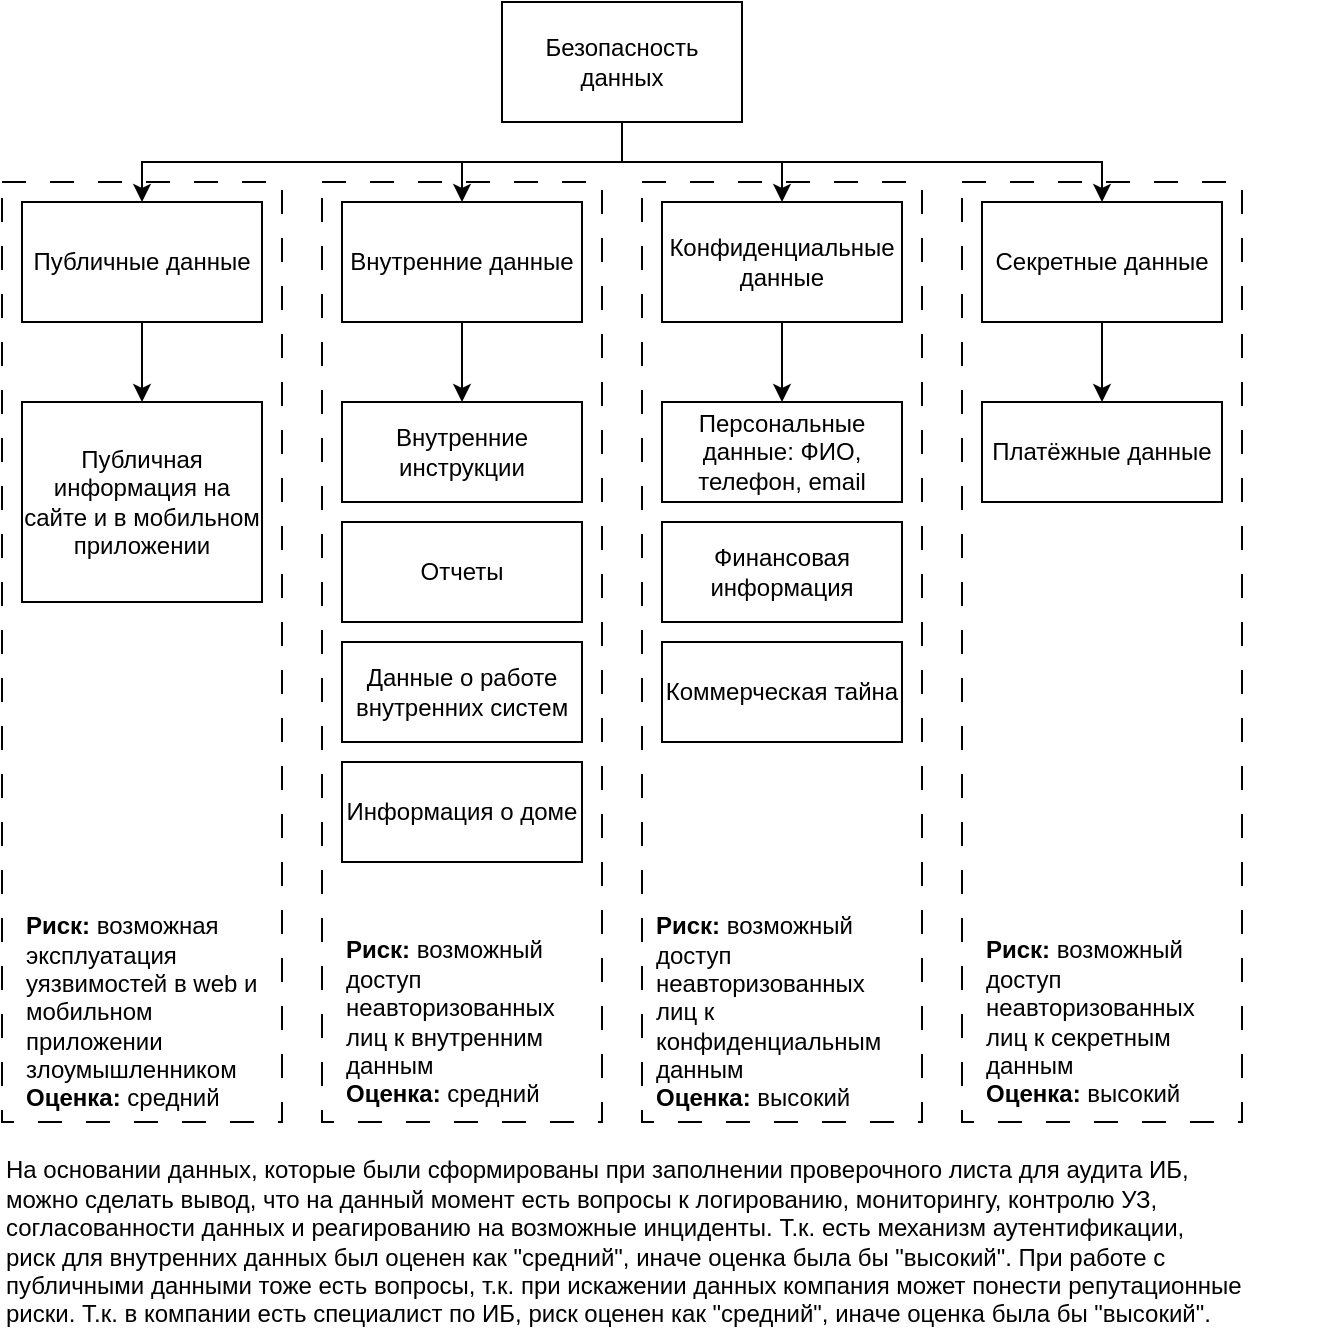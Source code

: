 <mxfile version="28.2.4">
  <diagram name="Страница — 1" id="Tm6Uwra6ATpVqjObu36u">
    <mxGraphModel dx="1018" dy="602" grid="1" gridSize="10" guides="1" tooltips="1" connect="1" arrows="1" fold="1" page="1" pageScale="1" pageWidth="827" pageHeight="1169" math="0" shadow="0">
      <root>
        <mxCell id="0" />
        <mxCell id="1" parent="0" />
        <mxCell id="Wkr7ajujJ7xBLL1ETX_1-33" value="" style="rounded=0;whiteSpace=wrap;html=1;dashed=1;dashPattern=12 12;" vertex="1" parent="1">
          <mxGeometry x="550" y="350" width="140" height="470" as="geometry" />
        </mxCell>
        <mxCell id="Wkr7ajujJ7xBLL1ETX_1-29" value="" style="rounded=0;whiteSpace=wrap;html=1;dashed=1;dashPattern=12 12;" vertex="1" parent="1">
          <mxGeometry x="390" y="350" width="140" height="470" as="geometry" />
        </mxCell>
        <mxCell id="Wkr7ajujJ7xBLL1ETX_1-27" value="" style="rounded=0;whiteSpace=wrap;html=1;dashed=1;dashPattern=12 12;" vertex="1" parent="1">
          <mxGeometry x="230" y="350" width="140" height="470" as="geometry" />
        </mxCell>
        <mxCell id="Wkr7ajujJ7xBLL1ETX_1-25" value="" style="rounded=0;whiteSpace=wrap;html=1;dashed=1;dashPattern=12 12;" vertex="1" parent="1">
          <mxGeometry x="70" y="350" width="140" height="470" as="geometry" />
        </mxCell>
        <mxCell id="Wkr7ajujJ7xBLL1ETX_1-7" style="edgeStyle=orthogonalEdgeStyle;rounded=0;orthogonalLoop=1;jettySize=auto;html=1;exitX=0.5;exitY=1;exitDx=0;exitDy=0;entryX=0.5;entryY=0;entryDx=0;entryDy=0;" edge="1" parent="1" source="Wkr7ajujJ7xBLL1ETX_1-1" target="Wkr7ajujJ7xBLL1ETX_1-2">
          <mxGeometry relative="1" as="geometry" />
        </mxCell>
        <mxCell id="Wkr7ajujJ7xBLL1ETX_1-8" style="edgeStyle=orthogonalEdgeStyle;rounded=0;orthogonalLoop=1;jettySize=auto;html=1;exitX=0.5;exitY=1;exitDx=0;exitDy=0;entryX=0.5;entryY=0;entryDx=0;entryDy=0;" edge="1" parent="1" source="Wkr7ajujJ7xBLL1ETX_1-1" target="Wkr7ajujJ7xBLL1ETX_1-3">
          <mxGeometry relative="1" as="geometry" />
        </mxCell>
        <mxCell id="Wkr7ajujJ7xBLL1ETX_1-9" style="edgeStyle=orthogonalEdgeStyle;rounded=0;orthogonalLoop=1;jettySize=auto;html=1;exitX=0.5;exitY=1;exitDx=0;exitDy=0;entryX=0.5;entryY=0;entryDx=0;entryDy=0;" edge="1" parent="1" source="Wkr7ajujJ7xBLL1ETX_1-1" target="Wkr7ajujJ7xBLL1ETX_1-4">
          <mxGeometry relative="1" as="geometry" />
        </mxCell>
        <mxCell id="Wkr7ajujJ7xBLL1ETX_1-10" style="edgeStyle=orthogonalEdgeStyle;rounded=0;orthogonalLoop=1;jettySize=auto;html=1;exitX=0.5;exitY=1;exitDx=0;exitDy=0;entryX=0.5;entryY=0;entryDx=0;entryDy=0;" edge="1" parent="1" source="Wkr7ajujJ7xBLL1ETX_1-1" target="Wkr7ajujJ7xBLL1ETX_1-5">
          <mxGeometry relative="1" as="geometry" />
        </mxCell>
        <mxCell id="Wkr7ajujJ7xBLL1ETX_1-1" value="Безопасность данных" style="rounded=0;whiteSpace=wrap;html=1;" vertex="1" parent="1">
          <mxGeometry x="320" y="260" width="120" height="60" as="geometry" />
        </mxCell>
        <mxCell id="Wkr7ajujJ7xBLL1ETX_1-13" style="edgeStyle=orthogonalEdgeStyle;rounded=0;orthogonalLoop=1;jettySize=auto;html=1;exitX=0.5;exitY=1;exitDx=0;exitDy=0;entryX=0.5;entryY=0;entryDx=0;entryDy=0;" edge="1" parent="1" source="Wkr7ajujJ7xBLL1ETX_1-2" target="Wkr7ajujJ7xBLL1ETX_1-12">
          <mxGeometry relative="1" as="geometry" />
        </mxCell>
        <mxCell id="Wkr7ajujJ7xBLL1ETX_1-2" value="Публичные данные" style="rounded=0;whiteSpace=wrap;html=1;" vertex="1" parent="1">
          <mxGeometry x="80" y="360" width="120" height="60" as="geometry" />
        </mxCell>
        <mxCell id="Wkr7ajujJ7xBLL1ETX_1-17" style="edgeStyle=orthogonalEdgeStyle;rounded=0;orthogonalLoop=1;jettySize=auto;html=1;exitX=0.5;exitY=1;exitDx=0;exitDy=0;entryX=0.5;entryY=0;entryDx=0;entryDy=0;" edge="1" parent="1" source="Wkr7ajujJ7xBLL1ETX_1-3" target="Wkr7ajujJ7xBLL1ETX_1-14">
          <mxGeometry relative="1" as="geometry" />
        </mxCell>
        <mxCell id="Wkr7ajujJ7xBLL1ETX_1-3" value="Внутренние данные" style="rounded=0;whiteSpace=wrap;html=1;" vertex="1" parent="1">
          <mxGeometry x="240" y="360" width="120" height="60" as="geometry" />
        </mxCell>
        <mxCell id="Wkr7ajujJ7xBLL1ETX_1-19" style="edgeStyle=orthogonalEdgeStyle;rounded=0;orthogonalLoop=1;jettySize=auto;html=1;exitX=0.5;exitY=1;exitDx=0;exitDy=0;entryX=0.5;entryY=0;entryDx=0;entryDy=0;" edge="1" parent="1" source="Wkr7ajujJ7xBLL1ETX_1-4" target="Wkr7ajujJ7xBLL1ETX_1-18">
          <mxGeometry relative="1" as="geometry" />
        </mxCell>
        <mxCell id="Wkr7ajujJ7xBLL1ETX_1-4" value="Конфиденциальные данные" style="rounded=0;whiteSpace=wrap;html=1;" vertex="1" parent="1">
          <mxGeometry x="400" y="360" width="120" height="60" as="geometry" />
        </mxCell>
        <mxCell id="Wkr7ajujJ7xBLL1ETX_1-23" style="edgeStyle=orthogonalEdgeStyle;rounded=0;orthogonalLoop=1;jettySize=auto;html=1;exitX=0.5;exitY=1;exitDx=0;exitDy=0;entryX=0.5;entryY=0;entryDx=0;entryDy=0;" edge="1" parent="1" source="Wkr7ajujJ7xBLL1ETX_1-5" target="Wkr7ajujJ7xBLL1ETX_1-22">
          <mxGeometry relative="1" as="geometry" />
        </mxCell>
        <mxCell id="Wkr7ajujJ7xBLL1ETX_1-5" value="Секретные данные" style="rounded=0;whiteSpace=wrap;html=1;" vertex="1" parent="1">
          <mxGeometry x="560" y="360" width="120" height="60" as="geometry" />
        </mxCell>
        <mxCell id="Wkr7ajujJ7xBLL1ETX_1-12" value="Публичная информация на сайте и в мобильном приложении" style="rounded=0;whiteSpace=wrap;html=1;" vertex="1" parent="1">
          <mxGeometry x="80" y="460" width="120" height="100" as="geometry" />
        </mxCell>
        <mxCell id="Wkr7ajujJ7xBLL1ETX_1-14" value="Внутренние инструкции" style="rounded=0;whiteSpace=wrap;html=1;" vertex="1" parent="1">
          <mxGeometry x="240" y="460" width="120" height="50" as="geometry" />
        </mxCell>
        <mxCell id="Wkr7ajujJ7xBLL1ETX_1-15" value="Отчеты" style="rounded=0;whiteSpace=wrap;html=1;" vertex="1" parent="1">
          <mxGeometry x="240" y="520" width="120" height="50" as="geometry" />
        </mxCell>
        <mxCell id="Wkr7ajujJ7xBLL1ETX_1-16" value="Данные о работе внутренних систем" style="rounded=0;whiteSpace=wrap;html=1;" vertex="1" parent="1">
          <mxGeometry x="240" y="580" width="120" height="50" as="geometry" />
        </mxCell>
        <mxCell id="Wkr7ajujJ7xBLL1ETX_1-18" value="Персональные данные: ФИО, телефон, email" style="rounded=0;whiteSpace=wrap;html=1;" vertex="1" parent="1">
          <mxGeometry x="400" y="460" width="120" height="50" as="geometry" />
        </mxCell>
        <mxCell id="Wkr7ajujJ7xBLL1ETX_1-20" value="Финансовая информация" style="rounded=0;whiteSpace=wrap;html=1;" vertex="1" parent="1">
          <mxGeometry x="400" y="520" width="120" height="50" as="geometry" />
        </mxCell>
        <mxCell id="Wkr7ajujJ7xBLL1ETX_1-21" value="Коммерческая тайна" style="rounded=0;whiteSpace=wrap;html=1;" vertex="1" parent="1">
          <mxGeometry x="400" y="580" width="120" height="50" as="geometry" />
        </mxCell>
        <mxCell id="Wkr7ajujJ7xBLL1ETX_1-22" value="Платёжные данные" style="rounded=0;whiteSpace=wrap;html=1;" vertex="1" parent="1">
          <mxGeometry x="560" y="460" width="120" height="50" as="geometry" />
        </mxCell>
        <mxCell id="Wkr7ajujJ7xBLL1ETX_1-24" value="Информация о доме" style="rounded=0;whiteSpace=wrap;html=1;" vertex="1" parent="1">
          <mxGeometry x="240" y="640" width="120" height="50" as="geometry" />
        </mxCell>
        <mxCell id="Wkr7ajujJ7xBLL1ETX_1-26" value="&lt;b&gt;Риск:&lt;/b&gt; возможная эксплуатация уязвимостей в web и мобильном приложении злоумышленником&lt;div&gt;&lt;b&gt;Оценка:&lt;/b&gt; средний&lt;/div&gt;" style="text;html=1;align=left;verticalAlign=middle;whiteSpace=wrap;rounded=0;" vertex="1" parent="1">
          <mxGeometry x="80" y="750" width="120" height="30" as="geometry" />
        </mxCell>
        <mxCell id="Wkr7ajujJ7xBLL1ETX_1-28" value="&lt;b&gt;Риск:&lt;/b&gt;&amp;nbsp;возможный доступ неавторизованных лиц к внутренним данным&lt;div&gt;&lt;b&gt;Оценка:&lt;/b&gt; средний&lt;/div&gt;" style="text;html=1;align=left;verticalAlign=middle;whiteSpace=wrap;rounded=0;" vertex="1" parent="1">
          <mxGeometry x="240" y="760" width="130" height="20" as="geometry" />
        </mxCell>
        <mxCell id="Wkr7ajujJ7xBLL1ETX_1-30" value="&lt;b&gt;Риск:&lt;/b&gt;&amp;nbsp;возможный доступ неавторизованных лиц к конфиденциальным данным&lt;div&gt;&lt;b&gt;Оценка:&lt;/b&gt; высокий&lt;/div&gt;" style="text;html=1;align=left;verticalAlign=middle;whiteSpace=wrap;rounded=0;" vertex="1" parent="1">
          <mxGeometry x="395" y="755" width="130" height="20" as="geometry" />
        </mxCell>
        <mxCell id="Wkr7ajujJ7xBLL1ETX_1-34" value="&lt;b&gt;Риск:&lt;/b&gt;&amp;nbsp;возможный доступ неавторизованных лиц к секретным данным&lt;div&gt;&lt;b&gt;Оценка:&lt;/b&gt; высокий&lt;/div&gt;" style="text;html=1;align=left;verticalAlign=middle;whiteSpace=wrap;rounded=0;" vertex="1" parent="1">
          <mxGeometry x="560" y="760" width="130" height="20" as="geometry" />
        </mxCell>
        <mxCell id="Wkr7ajujJ7xBLL1ETX_1-35" value="На основании данных, которые были сформированы при заполнении проверочного листа для аудита ИБ,&lt;div&gt;можно сделать вывод, что на данный момент есть вопросы к логированию, мониторингу, контролю УЗ,&lt;/div&gt;&lt;div&gt;согласованности данных и реагированию на возможные инциденты. Т.к. есть механизм аутентификации,&lt;/div&gt;&lt;div&gt;риск для внутренних данных был оценен как &quot;средний&quot;, иначе оценка была бы &quot;высокий&quot;. При работе с&lt;/div&gt;&lt;div&gt;публичными данными тоже есть вопросы, т.к. при искажении данных компания может понести репутационные&lt;/div&gt;&lt;div&gt;риски. Т.к. в компании есть специалист по ИБ, риск оценен как &quot;средний&quot;, иначе оценка была бы &quot;высокий&quot;.&lt;/div&gt;" style="text;html=1;align=left;verticalAlign=middle;resizable=0;points=[];autosize=1;strokeColor=none;fillColor=none;" vertex="1" parent="1">
          <mxGeometry x="70" y="830" width="660" height="100" as="geometry" />
        </mxCell>
      </root>
    </mxGraphModel>
  </diagram>
</mxfile>
